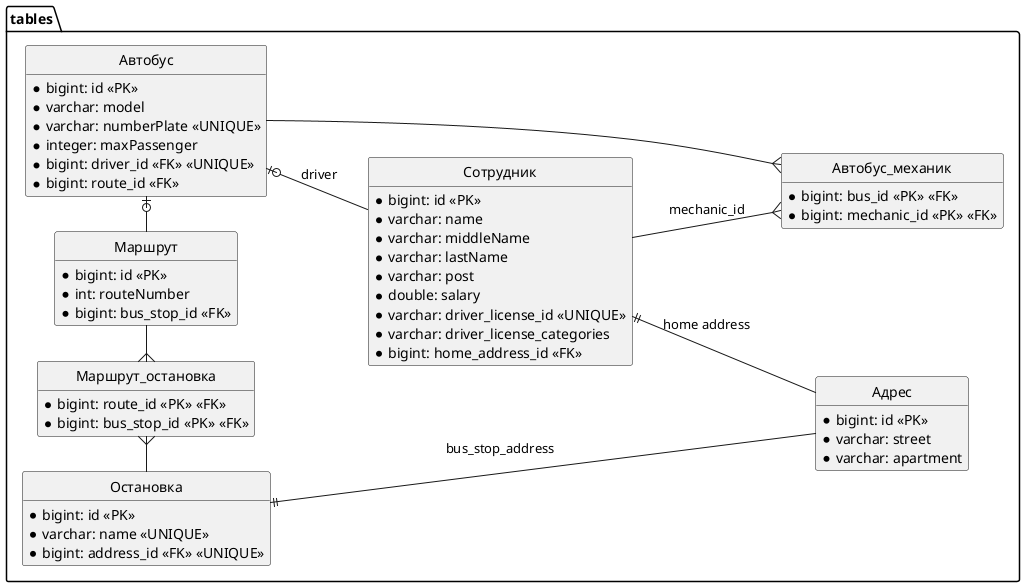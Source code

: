 @startuml
'https://plantuml.com/class-diagram

'top to bottom direction
left to right direction


package tables {

    hide empty member
    hide circle



    entity "Адрес" as address {
        * bigint: id <<PK>>
        * varchar: street
        * varchar: apartment
    }

    entity "Автобус" as bus {
        * bigint: id <<PK>>
        * varchar: model
        * varchar: numberPlate <<UNIQUE>>
        * integer: maxPassenger
        * bigint: driver_id <<FK>> <<UNIQUE>>
        * bigint: route_id <<FK>>
    }

    entity "Сотрудник" as employee {
        * bigint: id <<PK>>
        * varchar: name
        * varchar: middleName
        * varchar: lastName
        * varchar: post
        * double: salary
        * varchar: driver_license_id <<UNIQUE>>
        * varchar: driver_license_categories
        * bigint: home_address_id <<FK>>
    }

    employee ||-- address: "home address"


    bus  |o-- employee: driver

    entity "Автобус_механик" as bus_mechanic {
        * bigint: bus_id <<PK>> <<FK>>
        * bigint: mechanic_id <<PK>> <<FK>>
    }

    bus_mechanic }-- bus
    employee --{ bus_mechanic: mechanic_id



    entity "Остановка" as busstop {
        * bigint: id <<PK>>
        * varchar: name <<UNIQUE>>
        * bigint: address_id <<FK>> <<UNIQUE>>
    }

    busstop ||- address: bus_stop_address

    entity "Маршрут" as route {
        * bigint: id <<PK>>
        * int: routeNumber
        * bigint: bus_stop_id <<FK>>
    }
    route  -o|  bus

    entity "Маршрут_остановка" as route_busstop {
        * bigint: route_id <<PK>> <<FK>>
        * bigint: bus_stop_id <<PK>> <<FK>>

    }
    route_busstop }- route
    busstop -{ route_busstop

}
@enduml